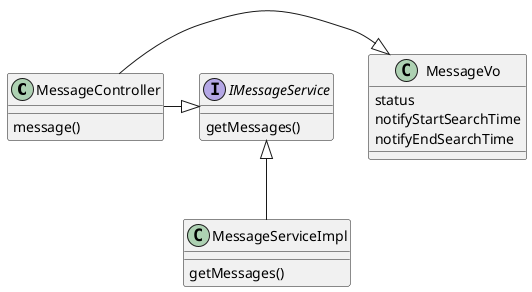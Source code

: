 @startuml

class MessageController {
    message()
}
interface IMessageService {
    getMessages()
}
class MessageServiceImpl {
    getMessages()
}
class MessageVo {
  status
  notifyStartSearchTime
  notifyEndSearchTime
}

MessageController -|> MessageVo
MessageController -|> IMessageService
IMessageService <|-- MessageServiceImpl

@enduml